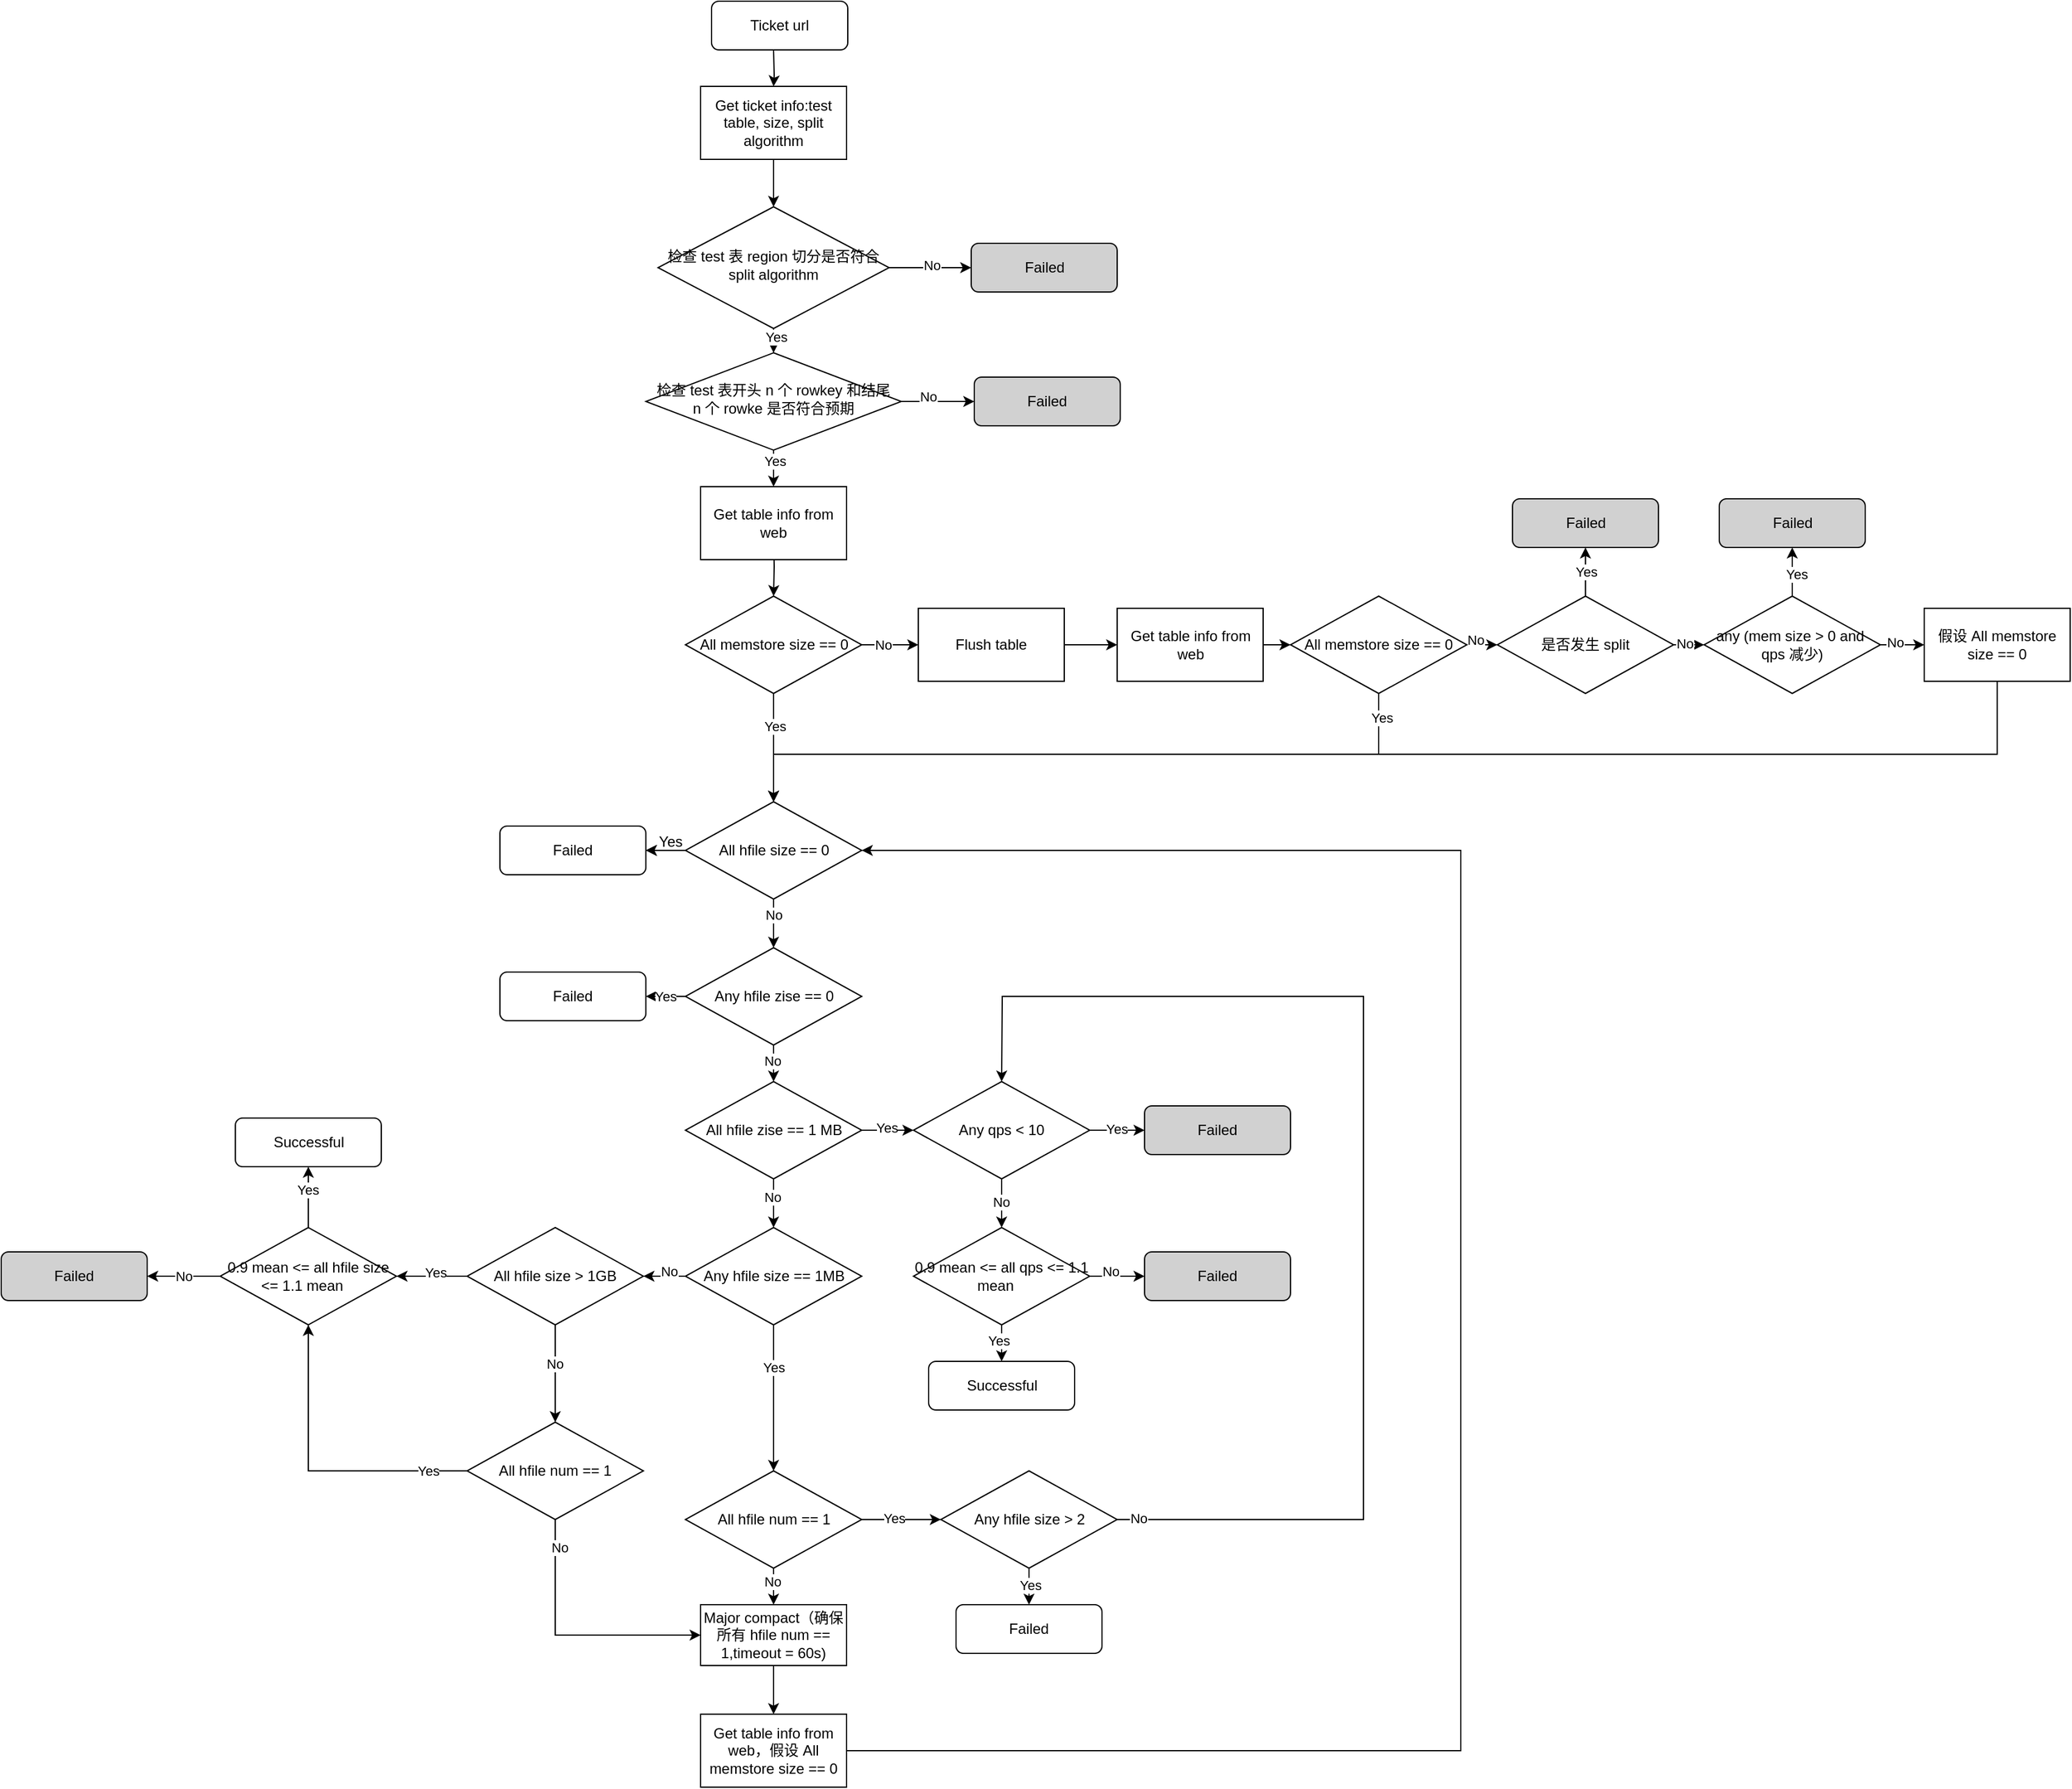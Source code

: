 <mxfile version="24.5.1" type="github">
  <diagram id="C5RBs43oDa-KdzZeNtuy" name="Page-1">
    <mxGraphModel dx="2133" dy="860" grid="1" gridSize="10" guides="1" tooltips="1" connect="1" arrows="1" fold="1" page="1" pageScale="1" pageWidth="827" pageHeight="1169" math="0" shadow="0">
      <root>
        <mxCell id="WIyWlLk6GJQsqaUBKTNV-0" />
        <mxCell id="WIyWlLk6GJQsqaUBKTNV-1" parent="WIyWlLk6GJQsqaUBKTNV-0" />
        <mxCell id="_a7eJS6Mzry5bON17dkB-85" value="" style="edgeStyle=orthogonalEdgeStyle;rounded=0;orthogonalLoop=1;jettySize=auto;html=1;" parent="WIyWlLk6GJQsqaUBKTNV-1" target="_a7eJS6Mzry5bON17dkB-78" edge="1">
          <mxGeometry relative="1" as="geometry">
            <mxPoint x="235" y="41" as="sourcePoint" />
          </mxGeometry>
        </mxCell>
        <mxCell id="WIyWlLk6GJQsqaUBKTNV-3" value="Ticket url" style="rounded=1;whiteSpace=wrap;html=1;fontSize=12;glass=0;strokeWidth=1;shadow=0;" parent="WIyWlLk6GJQsqaUBKTNV-1" vertex="1">
          <mxGeometry x="184" y="1" width="112" height="40" as="geometry" />
        </mxCell>
        <mxCell id="_a7eJS6Mzry5bON17dkB-87" value="" style="edgeStyle=orthogonalEdgeStyle;rounded=0;orthogonalLoop=1;jettySize=auto;html=1;" parent="WIyWlLk6GJQsqaUBKTNV-1" source="WIyWlLk6GJQsqaUBKTNV-6" target="WIyWlLk6GJQsqaUBKTNV-7" edge="1">
          <mxGeometry relative="1" as="geometry" />
        </mxCell>
        <mxCell id="_a7eJS6Mzry5bON17dkB-88" value="No" style="edgeLabel;html=1;align=center;verticalAlign=middle;resizable=0;points=[];" parent="_a7eJS6Mzry5bON17dkB-87" vertex="1" connectable="0">
          <mxGeometry x="0.037" y="2" relative="1" as="geometry">
            <mxPoint as="offset" />
          </mxGeometry>
        </mxCell>
        <mxCell id="_a7eJS6Mzry5bON17dkB-92" value="" style="edgeStyle=orthogonalEdgeStyle;rounded=0;orthogonalLoop=1;jettySize=auto;html=1;" parent="WIyWlLk6GJQsqaUBKTNV-1" source="WIyWlLk6GJQsqaUBKTNV-6" target="WIyWlLk6GJQsqaUBKTNV-10" edge="1">
          <mxGeometry relative="1" as="geometry" />
        </mxCell>
        <mxCell id="_a7eJS6Mzry5bON17dkB-93" value="Yes" style="edgeLabel;html=1;align=center;verticalAlign=middle;resizable=0;points=[];" parent="_a7eJS6Mzry5bON17dkB-92" vertex="1" connectable="0">
          <mxGeometry x="0.55" y="2" relative="1" as="geometry">
            <mxPoint as="offset" />
          </mxGeometry>
        </mxCell>
        <mxCell id="WIyWlLk6GJQsqaUBKTNV-6" value="检查 test 表 region 切分是否符合 split algorithm" style="rhombus;whiteSpace=wrap;html=1;shadow=0;fontFamily=Helvetica;fontSize=12;align=center;strokeWidth=1;spacing=6;spacingTop=-4;" parent="WIyWlLk6GJQsqaUBKTNV-1" vertex="1">
          <mxGeometry x="140" y="170" width="190" height="100" as="geometry" />
        </mxCell>
        <mxCell id="WIyWlLk6GJQsqaUBKTNV-7" value="Failed" style="rounded=1;whiteSpace=wrap;html=1;fontSize=12;glass=0;strokeWidth=1;shadow=0;fillColor=#D1D1D1;" parent="WIyWlLk6GJQsqaUBKTNV-1" vertex="1">
          <mxGeometry x="397.5" y="200" width="120" height="40" as="geometry" />
        </mxCell>
        <mxCell id="_a7eJS6Mzry5bON17dkB-82" value="" style="edgeStyle=orthogonalEdgeStyle;rounded=0;orthogonalLoop=1;jettySize=auto;html=1;" parent="WIyWlLk6GJQsqaUBKTNV-1" source="WIyWlLk6GJQsqaUBKTNV-10" target="_a7eJS6Mzry5bON17dkB-79" edge="1">
          <mxGeometry relative="1" as="geometry" />
        </mxCell>
        <mxCell id="_a7eJS6Mzry5bON17dkB-83" value="Yes" style="edgeLabel;html=1;align=center;verticalAlign=middle;resizable=0;points=[];" parent="_a7eJS6Mzry5bON17dkB-82" vertex="1" connectable="0">
          <mxGeometry x="-0.66" y="1" relative="1" as="geometry">
            <mxPoint as="offset" />
          </mxGeometry>
        </mxCell>
        <mxCell id="_a7eJS6Mzry5bON17dkB-89" value="" style="edgeStyle=orthogonalEdgeStyle;rounded=0;orthogonalLoop=1;jettySize=auto;html=1;" parent="WIyWlLk6GJQsqaUBKTNV-1" source="WIyWlLk6GJQsqaUBKTNV-10" target="WIyWlLk6GJQsqaUBKTNV-12" edge="1">
          <mxGeometry relative="1" as="geometry" />
        </mxCell>
        <mxCell id="_a7eJS6Mzry5bON17dkB-90" value="No" style="edgeLabel;html=1;align=center;verticalAlign=middle;resizable=0;points=[];" parent="_a7eJS6Mzry5bON17dkB-89" vertex="1" connectable="0">
          <mxGeometry x="-0.32" y="4" relative="1" as="geometry">
            <mxPoint x="1" as="offset" />
          </mxGeometry>
        </mxCell>
        <mxCell id="WIyWlLk6GJQsqaUBKTNV-10" value="检查 test 表开头 n 个 rowkey 和结尾 n 个 rowke 是否符合预期" style="rhombus;whiteSpace=wrap;html=1;shadow=0;fontFamily=Helvetica;fontSize=12;align=center;strokeWidth=1;spacing=6;spacingTop=-4;" parent="WIyWlLk6GJQsqaUBKTNV-1" vertex="1">
          <mxGeometry x="130" y="290" width="210" height="80" as="geometry" />
        </mxCell>
        <mxCell id="_a7eJS6Mzry5bON17dkB-4" value="" style="edgeStyle=orthogonalEdgeStyle;rounded=0;orthogonalLoop=1;jettySize=auto;html=1;" parent="WIyWlLk6GJQsqaUBKTNV-1" target="_a7eJS6Mzry5bON17dkB-3" edge="1">
          <mxGeometry relative="1" as="geometry">
            <mxPoint x="235" y="440" as="sourcePoint" />
          </mxGeometry>
        </mxCell>
        <mxCell id="WIyWlLk6GJQsqaUBKTNV-12" value="Failed" style="rounded=1;whiteSpace=wrap;html=1;fontSize=12;glass=0;strokeWidth=1;shadow=0;fillColor=#D1D1D1;" parent="WIyWlLk6GJQsqaUBKTNV-1" vertex="1">
          <mxGeometry x="400" y="310" width="120" height="40" as="geometry" />
        </mxCell>
        <mxCell id="_a7eJS6Mzry5bON17dkB-12" style="edgeStyle=orthogonalEdgeStyle;rounded=0;orthogonalLoop=1;jettySize=auto;html=1;exitX=0.5;exitY=1;exitDx=0;exitDy=0;entryX=0.5;entryY=0;entryDx=0;entryDy=0;" parent="WIyWlLk6GJQsqaUBKTNV-1" source="_a7eJS6Mzry5bON17dkB-3" target="_a7eJS6Mzry5bON17dkB-7" edge="1">
          <mxGeometry relative="1" as="geometry" />
        </mxCell>
        <mxCell id="_a7eJS6Mzry5bON17dkB-13" value="Yes" style="edgeLabel;html=1;align=center;verticalAlign=middle;resizable=0;points=[];" parent="_a7eJS6Mzry5bON17dkB-12" vertex="1" connectable="0">
          <mxGeometry x="-0.4" y="1" relative="1" as="geometry">
            <mxPoint as="offset" />
          </mxGeometry>
        </mxCell>
        <mxCell id="_a7eJS6Mzry5bON17dkB-124" value="" style="edgeStyle=orthogonalEdgeStyle;rounded=0;orthogonalLoop=1;jettySize=auto;html=1;" parent="WIyWlLk6GJQsqaUBKTNV-1" source="_a7eJS6Mzry5bON17dkB-3" target="_a7eJS6Mzry5bON17dkB-123" edge="1">
          <mxGeometry relative="1" as="geometry" />
        </mxCell>
        <mxCell id="_a7eJS6Mzry5bON17dkB-130" value="No" style="edgeLabel;html=1;align=center;verticalAlign=middle;resizable=0;points=[];" parent="_a7eJS6Mzry5bON17dkB-124" vertex="1" connectable="0">
          <mxGeometry x="-0.269" relative="1" as="geometry">
            <mxPoint as="offset" />
          </mxGeometry>
        </mxCell>
        <mxCell id="_a7eJS6Mzry5bON17dkB-3" value="All memstore size == 0" style="rhombus;whiteSpace=wrap;html=1;" parent="WIyWlLk6GJQsqaUBKTNV-1" vertex="1">
          <mxGeometry x="162.5" y="490" width="145" height="80" as="geometry" />
        </mxCell>
        <mxCell id="_a7eJS6Mzry5bON17dkB-17" value="" style="edgeStyle=orthogonalEdgeStyle;rounded=0;orthogonalLoop=1;jettySize=auto;html=1;" parent="WIyWlLk6GJQsqaUBKTNV-1" source="_a7eJS6Mzry5bON17dkB-7" target="_a7eJS6Mzry5bON17dkB-15" edge="1">
          <mxGeometry relative="1" as="geometry" />
        </mxCell>
        <mxCell id="_a7eJS6Mzry5bON17dkB-18" value="" style="edgeStyle=orthogonalEdgeStyle;rounded=0;orthogonalLoop=1;jettySize=auto;html=1;" parent="WIyWlLk6GJQsqaUBKTNV-1" source="_a7eJS6Mzry5bON17dkB-7" target="_a7eJS6Mzry5bON17dkB-15" edge="1">
          <mxGeometry relative="1" as="geometry" />
        </mxCell>
        <mxCell id="_a7eJS6Mzry5bON17dkB-21" value="" style="edgeStyle=orthogonalEdgeStyle;rounded=0;orthogonalLoop=1;jettySize=auto;html=1;" parent="WIyWlLk6GJQsqaUBKTNV-1" source="_a7eJS6Mzry5bON17dkB-7" target="_a7eJS6Mzry5bON17dkB-20" edge="1">
          <mxGeometry relative="1" as="geometry" />
        </mxCell>
        <mxCell id="_a7eJS6Mzry5bON17dkB-22" value="No" style="edgeLabel;html=1;align=center;verticalAlign=middle;resizable=0;points=[];" parent="_a7eJS6Mzry5bON17dkB-21" vertex="1" connectable="0">
          <mxGeometry x="-0.35" relative="1" as="geometry">
            <mxPoint as="offset" />
          </mxGeometry>
        </mxCell>
        <mxCell id="_a7eJS6Mzry5bON17dkB-7" value="All hfile size == 0" style="rhombus;whiteSpace=wrap;html=1;" parent="WIyWlLk6GJQsqaUBKTNV-1" vertex="1">
          <mxGeometry x="162.5" y="659" width="145" height="80" as="geometry" />
        </mxCell>
        <mxCell id="_a7eJS6Mzry5bON17dkB-15" value="Failed" style="rounded=1;whiteSpace=wrap;html=1;fontSize=12;glass=0;strokeWidth=1;shadow=0;" parent="WIyWlLk6GJQsqaUBKTNV-1" vertex="1">
          <mxGeometry x="10" y="679" width="120" height="40" as="geometry" />
        </mxCell>
        <mxCell id="_a7eJS6Mzry5bON17dkB-19" value="Yes" style="text;html=1;align=center;verticalAlign=middle;resizable=0;points=[];autosize=1;strokeColor=none;fillColor=none;" parent="WIyWlLk6GJQsqaUBKTNV-1" vertex="1">
          <mxGeometry x="130" y="677" width="40" height="30" as="geometry" />
        </mxCell>
        <mxCell id="_a7eJS6Mzry5bON17dkB-24" value="" style="edgeStyle=orthogonalEdgeStyle;rounded=0;orthogonalLoop=1;jettySize=auto;html=1;" parent="WIyWlLk6GJQsqaUBKTNV-1" source="_a7eJS6Mzry5bON17dkB-20" target="_a7eJS6Mzry5bON17dkB-23" edge="1">
          <mxGeometry relative="1" as="geometry" />
        </mxCell>
        <mxCell id="_a7eJS6Mzry5bON17dkB-25" value="Yes" style="edgeLabel;html=1;align=center;verticalAlign=middle;resizable=0;points=[];" parent="_a7eJS6Mzry5bON17dkB-24" vertex="1" connectable="0">
          <mxGeometry x="0.326" relative="1" as="geometry">
            <mxPoint as="offset" />
          </mxGeometry>
        </mxCell>
        <mxCell id="_a7eJS6Mzry5bON17dkB-27" value="" style="edgeStyle=orthogonalEdgeStyle;rounded=0;orthogonalLoop=1;jettySize=auto;html=1;" parent="WIyWlLk6GJQsqaUBKTNV-1" source="_a7eJS6Mzry5bON17dkB-20" target="_a7eJS6Mzry5bON17dkB-26" edge="1">
          <mxGeometry relative="1" as="geometry" />
        </mxCell>
        <mxCell id="_a7eJS6Mzry5bON17dkB-28" value="No" style="edgeLabel;html=1;align=center;verticalAlign=middle;resizable=0;points=[];" parent="_a7eJS6Mzry5bON17dkB-27" vertex="1" connectable="0">
          <mxGeometry x="0.32" y="-1" relative="1" as="geometry">
            <mxPoint as="offset" />
          </mxGeometry>
        </mxCell>
        <mxCell id="_a7eJS6Mzry5bON17dkB-20" value="Any hfile zise == 0" style="rhombus;whiteSpace=wrap;html=1;" parent="WIyWlLk6GJQsqaUBKTNV-1" vertex="1">
          <mxGeometry x="162.5" y="779" width="145" height="80" as="geometry" />
        </mxCell>
        <mxCell id="_a7eJS6Mzry5bON17dkB-23" value="Failed" style="rounded=1;whiteSpace=wrap;html=1;fontSize=12;glass=0;strokeWidth=1;shadow=0;" parent="WIyWlLk6GJQsqaUBKTNV-1" vertex="1">
          <mxGeometry x="10" y="799" width="120" height="40" as="geometry" />
        </mxCell>
        <mxCell id="_a7eJS6Mzry5bON17dkB-31" value="" style="edgeStyle=orthogonalEdgeStyle;rounded=0;orthogonalLoop=1;jettySize=auto;html=1;" parent="WIyWlLk6GJQsqaUBKTNV-1" source="_a7eJS6Mzry5bON17dkB-26" target="_a7eJS6Mzry5bON17dkB-30" edge="1">
          <mxGeometry relative="1" as="geometry" />
        </mxCell>
        <mxCell id="_a7eJS6Mzry5bON17dkB-32" value="Yes" style="edgeLabel;html=1;align=center;verticalAlign=middle;resizable=0;points=[];" parent="_a7eJS6Mzry5bON17dkB-31" vertex="1" connectable="0">
          <mxGeometry x="-0.082" y="2" relative="1" as="geometry">
            <mxPoint x="1" as="offset" />
          </mxGeometry>
        </mxCell>
        <mxCell id="_a7eJS6Mzry5bON17dkB-49" value="" style="edgeStyle=orthogonalEdgeStyle;rounded=0;orthogonalLoop=1;jettySize=auto;html=1;" parent="WIyWlLk6GJQsqaUBKTNV-1" source="_a7eJS6Mzry5bON17dkB-26" target="_a7eJS6Mzry5bON17dkB-29" edge="1">
          <mxGeometry relative="1" as="geometry" />
        </mxCell>
        <mxCell id="_a7eJS6Mzry5bON17dkB-50" value="No" style="edgeLabel;html=1;align=center;verticalAlign=middle;resizable=0;points=[];" parent="_a7eJS6Mzry5bON17dkB-49" vertex="1" connectable="0">
          <mxGeometry x="-0.25" y="-1" relative="1" as="geometry">
            <mxPoint as="offset" />
          </mxGeometry>
        </mxCell>
        <mxCell id="_a7eJS6Mzry5bON17dkB-26" value="All hfile zise == 1 MB" style="rhombus;whiteSpace=wrap;html=1;" parent="WIyWlLk6GJQsqaUBKTNV-1" vertex="1">
          <mxGeometry x="162.5" y="889" width="145" height="80" as="geometry" />
        </mxCell>
        <mxCell id="_a7eJS6Mzry5bON17dkB-52" value="" style="edgeStyle=orthogonalEdgeStyle;rounded=0;orthogonalLoop=1;jettySize=auto;html=1;" parent="WIyWlLk6GJQsqaUBKTNV-1" source="_a7eJS6Mzry5bON17dkB-29" target="_a7eJS6Mzry5bON17dkB-51" edge="1">
          <mxGeometry relative="1" as="geometry" />
        </mxCell>
        <mxCell id="_a7eJS6Mzry5bON17dkB-75" value="Yes" style="edgeLabel;html=1;align=center;verticalAlign=middle;resizable=0;points=[];" parent="_a7eJS6Mzry5bON17dkB-52" vertex="1" connectable="0">
          <mxGeometry x="-0.442" relative="1" as="geometry">
            <mxPoint y="1" as="offset" />
          </mxGeometry>
        </mxCell>
        <mxCell id="_a7eJS6Mzry5bON17dkB-102" value="" style="edgeStyle=orthogonalEdgeStyle;rounded=0;orthogonalLoop=1;jettySize=auto;html=1;" parent="WIyWlLk6GJQsqaUBKTNV-1" source="_a7eJS6Mzry5bON17dkB-29" target="_a7eJS6Mzry5bON17dkB-101" edge="1">
          <mxGeometry relative="1" as="geometry" />
        </mxCell>
        <mxCell id="_a7eJS6Mzry5bON17dkB-104" value="No" style="edgeLabel;html=1;align=center;verticalAlign=middle;resizable=0;points=[];" parent="_a7eJS6Mzry5bON17dkB-102" vertex="1" connectable="0">
          <mxGeometry x="0.121" y="-4" relative="1" as="geometry">
            <mxPoint x="1" as="offset" />
          </mxGeometry>
        </mxCell>
        <mxCell id="_a7eJS6Mzry5bON17dkB-29" value="Any hfile size == 1MB" style="rhombus;whiteSpace=wrap;html=1;" parent="WIyWlLk6GJQsqaUBKTNV-1" vertex="1">
          <mxGeometry x="162.5" y="1009" width="145" height="80" as="geometry" />
        </mxCell>
        <mxCell id="_a7eJS6Mzry5bON17dkB-34" value="" style="edgeStyle=orthogonalEdgeStyle;rounded=0;orthogonalLoop=1;jettySize=auto;html=1;" parent="WIyWlLk6GJQsqaUBKTNV-1" source="_a7eJS6Mzry5bON17dkB-30" target="_a7eJS6Mzry5bON17dkB-33" edge="1">
          <mxGeometry relative="1" as="geometry" />
        </mxCell>
        <mxCell id="_a7eJS6Mzry5bON17dkB-36" value="Yes" style="edgeLabel;html=1;align=center;verticalAlign=middle;resizable=0;points=[];" parent="_a7eJS6Mzry5bON17dkB-34" vertex="1" connectable="0">
          <mxGeometry x="-0.022" y="1" relative="1" as="geometry">
            <mxPoint as="offset" />
          </mxGeometry>
        </mxCell>
        <mxCell id="_a7eJS6Mzry5bON17dkB-40" value="" style="edgeStyle=orthogonalEdgeStyle;rounded=0;orthogonalLoop=1;jettySize=auto;html=1;" parent="WIyWlLk6GJQsqaUBKTNV-1" source="_a7eJS6Mzry5bON17dkB-30" target="_a7eJS6Mzry5bON17dkB-37" edge="1">
          <mxGeometry relative="1" as="geometry" />
        </mxCell>
        <mxCell id="_a7eJS6Mzry5bON17dkB-42" value="No" style="edgeLabel;html=1;align=center;verticalAlign=middle;resizable=0;points=[];" parent="_a7eJS6Mzry5bON17dkB-40" vertex="1" connectable="0">
          <mxGeometry x="-0.075" y="-1" relative="1" as="geometry">
            <mxPoint as="offset" />
          </mxGeometry>
        </mxCell>
        <mxCell id="_a7eJS6Mzry5bON17dkB-30" value="Any qps &amp;lt; 10" style="rhombus;whiteSpace=wrap;html=1;" parent="WIyWlLk6GJQsqaUBKTNV-1" vertex="1">
          <mxGeometry x="350" y="889" width="145" height="80" as="geometry" />
        </mxCell>
        <mxCell id="_a7eJS6Mzry5bON17dkB-33" value="Failed" style="rounded=1;whiteSpace=wrap;html=1;fontSize=12;glass=0;strokeWidth=1;shadow=0;fillColor=#D1D1D1;" parent="WIyWlLk6GJQsqaUBKTNV-1" vertex="1">
          <mxGeometry x="540" y="909" width="120" height="40" as="geometry" />
        </mxCell>
        <mxCell id="_a7eJS6Mzry5bON17dkB-44" value="" style="edgeStyle=orthogonalEdgeStyle;rounded=0;orthogonalLoop=1;jettySize=auto;html=1;" parent="WIyWlLk6GJQsqaUBKTNV-1" source="_a7eJS6Mzry5bON17dkB-37" target="_a7eJS6Mzry5bON17dkB-43" edge="1">
          <mxGeometry relative="1" as="geometry" />
        </mxCell>
        <mxCell id="_a7eJS6Mzry5bON17dkB-45" value="No" style="edgeLabel;html=1;align=center;verticalAlign=middle;resizable=0;points=[];" parent="_a7eJS6Mzry5bON17dkB-44" vertex="1" connectable="0">
          <mxGeometry x="-0.244" y="5" relative="1" as="geometry">
            <mxPoint y="1" as="offset" />
          </mxGeometry>
        </mxCell>
        <mxCell id="_a7eJS6Mzry5bON17dkB-47" value="" style="edgeStyle=orthogonalEdgeStyle;rounded=0;orthogonalLoop=1;jettySize=auto;html=1;" parent="WIyWlLk6GJQsqaUBKTNV-1" source="_a7eJS6Mzry5bON17dkB-37" target="_a7eJS6Mzry5bON17dkB-46" edge="1">
          <mxGeometry relative="1" as="geometry" />
        </mxCell>
        <mxCell id="_a7eJS6Mzry5bON17dkB-48" value="Yes" style="edgeLabel;html=1;align=center;verticalAlign=middle;resizable=0;points=[];" parent="_a7eJS6Mzry5bON17dkB-47" vertex="1" connectable="0">
          <mxGeometry x="0.3" y="-3" relative="1" as="geometry">
            <mxPoint as="offset" />
          </mxGeometry>
        </mxCell>
        <mxCell id="_a7eJS6Mzry5bON17dkB-37" value="0.9 mean &amp;lt;= all qps &amp;lt;= 1.1 mean&amp;nbsp; &amp;nbsp;" style="rhombus;whiteSpace=wrap;html=1;" parent="WIyWlLk6GJQsqaUBKTNV-1" vertex="1">
          <mxGeometry x="350" y="1009" width="145" height="80" as="geometry" />
        </mxCell>
        <mxCell id="_a7eJS6Mzry5bON17dkB-43" value="Failed" style="rounded=1;whiteSpace=wrap;html=1;fontSize=12;glass=0;strokeWidth=1;shadow=0;fillColor=#D1D1D1;" parent="WIyWlLk6GJQsqaUBKTNV-1" vertex="1">
          <mxGeometry x="540" y="1029" width="120" height="40" as="geometry" />
        </mxCell>
        <mxCell id="_a7eJS6Mzry5bON17dkB-46" value="Successful" style="rounded=1;whiteSpace=wrap;html=1;fontSize=12;glass=0;strokeWidth=1;shadow=0;" parent="WIyWlLk6GJQsqaUBKTNV-1" vertex="1">
          <mxGeometry x="362.5" y="1119" width="120" height="40" as="geometry" />
        </mxCell>
        <mxCell id="_a7eJS6Mzry5bON17dkB-71" value="" style="edgeStyle=orthogonalEdgeStyle;rounded=0;orthogonalLoop=1;jettySize=auto;html=1;" parent="WIyWlLk6GJQsqaUBKTNV-1" source="_a7eJS6Mzry5bON17dkB-51" target="_a7eJS6Mzry5bON17dkB-53" edge="1">
          <mxGeometry relative="1" as="geometry" />
        </mxCell>
        <mxCell id="_a7eJS6Mzry5bON17dkB-72" value="Yes" style="edgeLabel;html=1;align=center;verticalAlign=middle;resizable=0;points=[];" parent="_a7eJS6Mzry5bON17dkB-71" vertex="1" connectable="0">
          <mxGeometry x="-0.185" y="2" relative="1" as="geometry">
            <mxPoint y="1" as="offset" />
          </mxGeometry>
        </mxCell>
        <mxCell id="_a7eJS6Mzry5bON17dkB-96" value="" style="edgeStyle=orthogonalEdgeStyle;rounded=0;orthogonalLoop=1;jettySize=auto;html=1;" parent="WIyWlLk6GJQsqaUBKTNV-1" source="_a7eJS6Mzry5bON17dkB-51" target="_a7eJS6Mzry5bON17dkB-95" edge="1">
          <mxGeometry relative="1" as="geometry" />
        </mxCell>
        <mxCell id="_a7eJS6Mzry5bON17dkB-105" value="No" style="edgeLabel;html=1;align=center;verticalAlign=middle;resizable=0;points=[];" parent="_a7eJS6Mzry5bON17dkB-96" vertex="1" connectable="0">
          <mxGeometry x="0.22" y="-1" relative="1" as="geometry">
            <mxPoint as="offset" />
          </mxGeometry>
        </mxCell>
        <mxCell id="_a7eJS6Mzry5bON17dkB-51" value="All hfile num == 1" style="rhombus;whiteSpace=wrap;html=1;" parent="WIyWlLk6GJQsqaUBKTNV-1" vertex="1">
          <mxGeometry x="162.5" y="1209" width="145" height="80" as="geometry" />
        </mxCell>
        <mxCell id="_a7eJS6Mzry5bON17dkB-73" value="" style="edgeStyle=orthogonalEdgeStyle;rounded=0;orthogonalLoop=1;jettySize=auto;html=1;" parent="WIyWlLk6GJQsqaUBKTNV-1" source="_a7eJS6Mzry5bON17dkB-53" target="_a7eJS6Mzry5bON17dkB-54" edge="1">
          <mxGeometry relative="1" as="geometry" />
        </mxCell>
        <mxCell id="_a7eJS6Mzry5bON17dkB-74" value="Yes" style="edgeLabel;html=1;align=center;verticalAlign=middle;resizable=0;points=[];" parent="_a7eJS6Mzry5bON17dkB-73" vertex="1" connectable="0">
          <mxGeometry x="0.34" y="1" relative="1" as="geometry">
            <mxPoint as="offset" />
          </mxGeometry>
        </mxCell>
        <mxCell id="_a7eJS6Mzry5bON17dkB-53" value="Any hfile size &amp;gt; 2" style="rhombus;whiteSpace=wrap;html=1;" parent="WIyWlLk6GJQsqaUBKTNV-1" vertex="1">
          <mxGeometry x="372.5" y="1209" width="145" height="80" as="geometry" />
        </mxCell>
        <mxCell id="_a7eJS6Mzry5bON17dkB-54" value="Failed" style="rounded=1;whiteSpace=wrap;html=1;fontSize=12;glass=0;strokeWidth=1;shadow=0;" parent="WIyWlLk6GJQsqaUBKTNV-1" vertex="1">
          <mxGeometry x="385" y="1319" width="120" height="40" as="geometry" />
        </mxCell>
        <mxCell id="_a7eJS6Mzry5bON17dkB-67" value="" style="endArrow=classic;html=1;rounded=0;exitX=1;exitY=0.5;exitDx=0;exitDy=0;entryX=0.5;entryY=0;entryDx=0;entryDy=0;" parent="WIyWlLk6GJQsqaUBKTNV-1" source="_a7eJS6Mzry5bON17dkB-53" target="_a7eJS6Mzry5bON17dkB-30" edge="1">
          <mxGeometry width="50" height="50" relative="1" as="geometry">
            <mxPoint x="390" y="1240" as="sourcePoint" />
            <mxPoint x="430" y="869" as="targetPoint" />
            <Array as="points">
              <mxPoint x="720" y="1249" />
              <mxPoint x="720" y="819" />
              <mxPoint x="423" y="819" />
            </Array>
          </mxGeometry>
        </mxCell>
        <mxCell id="_a7eJS6Mzry5bON17dkB-68" value="No" style="edgeLabel;html=1;align=center;verticalAlign=middle;resizable=0;points=[];" parent="_a7eJS6Mzry5bON17dkB-67" vertex="1" connectable="0">
          <mxGeometry x="-0.966" y="2" relative="1" as="geometry">
            <mxPoint y="1" as="offset" />
          </mxGeometry>
        </mxCell>
        <mxCell id="_a7eJS6Mzry5bON17dkB-91" value="" style="edgeStyle=orthogonalEdgeStyle;rounded=0;orthogonalLoop=1;jettySize=auto;html=1;" parent="WIyWlLk6GJQsqaUBKTNV-1" source="_a7eJS6Mzry5bON17dkB-78" target="WIyWlLk6GJQsqaUBKTNV-6" edge="1">
          <mxGeometry relative="1" as="geometry" />
        </mxCell>
        <mxCell id="_a7eJS6Mzry5bON17dkB-78" value="Get ticket info:test table, size, split algorithm" style="rounded=0;whiteSpace=wrap;html=1;" parent="WIyWlLk6GJQsqaUBKTNV-1" vertex="1">
          <mxGeometry x="175" y="71" width="120" height="60" as="geometry" />
        </mxCell>
        <mxCell id="_a7eJS6Mzry5bON17dkB-79" value="Get table info from web" style="rounded=0;whiteSpace=wrap;html=1;" parent="WIyWlLk6GJQsqaUBKTNV-1" vertex="1">
          <mxGeometry x="175" y="400" width="120" height="60" as="geometry" />
        </mxCell>
        <mxCell id="_a7eJS6Mzry5bON17dkB-99" value="" style="edgeStyle=orthogonalEdgeStyle;rounded=0;orthogonalLoop=1;jettySize=auto;html=1;" parent="WIyWlLk6GJQsqaUBKTNV-1" source="_a7eJS6Mzry5bON17dkB-95" target="_a7eJS6Mzry5bON17dkB-98" edge="1">
          <mxGeometry relative="1" as="geometry" />
        </mxCell>
        <mxCell id="_a7eJS6Mzry5bON17dkB-95" value="Major compact（确保 所有 hfile num == 1,timeout = 60s)" style="rounded=0;whiteSpace=wrap;html=1;" parent="WIyWlLk6GJQsqaUBKTNV-1" vertex="1">
          <mxGeometry x="175" y="1319" width="120" height="50" as="geometry" />
        </mxCell>
        <mxCell id="_a7eJS6Mzry5bON17dkB-100" style="edgeStyle=orthogonalEdgeStyle;rounded=0;orthogonalLoop=1;jettySize=auto;html=1;entryX=1;entryY=0.5;entryDx=0;entryDy=0;" parent="WIyWlLk6GJQsqaUBKTNV-1" source="_a7eJS6Mzry5bON17dkB-98" target="_a7eJS6Mzry5bON17dkB-7" edge="1">
          <mxGeometry relative="1" as="geometry">
            <Array as="points">
              <mxPoint x="800" y="1439" />
              <mxPoint x="800" y="699" />
            </Array>
          </mxGeometry>
        </mxCell>
        <mxCell id="_a7eJS6Mzry5bON17dkB-98" value="Get table info from web，假设 All memstore size == 0" style="rounded=0;whiteSpace=wrap;html=1;" parent="WIyWlLk6GJQsqaUBKTNV-1" vertex="1">
          <mxGeometry x="175" y="1409" width="120" height="60" as="geometry" />
        </mxCell>
        <mxCell id="_a7eJS6Mzry5bON17dkB-107" value="" style="edgeStyle=orthogonalEdgeStyle;rounded=0;orthogonalLoop=1;jettySize=auto;html=1;" parent="WIyWlLk6GJQsqaUBKTNV-1" source="_a7eJS6Mzry5bON17dkB-101" target="_a7eJS6Mzry5bON17dkB-106" edge="1">
          <mxGeometry relative="1" as="geometry" />
        </mxCell>
        <mxCell id="_a7eJS6Mzry5bON17dkB-108" value="Yes" style="edgeLabel;html=1;align=center;verticalAlign=middle;resizable=0;points=[];" parent="_a7eJS6Mzry5bON17dkB-107" vertex="1" connectable="0">
          <mxGeometry x="-0.1" y="-3" relative="1" as="geometry">
            <mxPoint as="offset" />
          </mxGeometry>
        </mxCell>
        <mxCell id="_a7eJS6Mzry5bON17dkB-117" value="" style="edgeStyle=orthogonalEdgeStyle;rounded=0;orthogonalLoop=1;jettySize=auto;html=1;" parent="WIyWlLk6GJQsqaUBKTNV-1" source="_a7eJS6Mzry5bON17dkB-101" target="_a7eJS6Mzry5bON17dkB-116" edge="1">
          <mxGeometry relative="1" as="geometry" />
        </mxCell>
        <mxCell id="_a7eJS6Mzry5bON17dkB-118" value="No" style="edgeLabel;html=1;align=center;verticalAlign=middle;resizable=0;points=[];" parent="_a7eJS6Mzry5bON17dkB-117" vertex="1" connectable="0">
          <mxGeometry x="-0.2" y="-1" relative="1" as="geometry">
            <mxPoint as="offset" />
          </mxGeometry>
        </mxCell>
        <mxCell id="_a7eJS6Mzry5bON17dkB-101" value="All hfile size &amp;gt; 1GB" style="rhombus;whiteSpace=wrap;html=1;" parent="WIyWlLk6GJQsqaUBKTNV-1" vertex="1">
          <mxGeometry x="-17" y="1009" width="145" height="80" as="geometry" />
        </mxCell>
        <mxCell id="_a7eJS6Mzry5bON17dkB-113" value="" style="edgeStyle=orthogonalEdgeStyle;rounded=0;orthogonalLoop=1;jettySize=auto;html=1;" parent="WIyWlLk6GJQsqaUBKTNV-1" source="_a7eJS6Mzry5bON17dkB-106" target="_a7eJS6Mzry5bON17dkB-110" edge="1">
          <mxGeometry relative="1" as="geometry" />
        </mxCell>
        <mxCell id="_a7eJS6Mzry5bON17dkB-115" value="Yes" style="edgeLabel;html=1;align=center;verticalAlign=middle;resizable=0;points=[];" parent="_a7eJS6Mzry5bON17dkB-113" vertex="1" connectable="0">
          <mxGeometry x="0.24" y="1" relative="1" as="geometry">
            <mxPoint as="offset" />
          </mxGeometry>
        </mxCell>
        <mxCell id="_a7eJS6Mzry5bON17dkB-114" value="No" style="edgeStyle=orthogonalEdgeStyle;rounded=0;orthogonalLoop=1;jettySize=auto;html=1;" parent="WIyWlLk6GJQsqaUBKTNV-1" source="_a7eJS6Mzry5bON17dkB-106" target="_a7eJS6Mzry5bON17dkB-112" edge="1">
          <mxGeometry relative="1" as="geometry" />
        </mxCell>
        <mxCell id="_a7eJS6Mzry5bON17dkB-106" value="0.9 mean &amp;lt;= all hfile size &amp;lt;= 1.1 mean&amp;nbsp; &amp;nbsp;" style="rhombus;whiteSpace=wrap;html=1;" parent="WIyWlLk6GJQsqaUBKTNV-1" vertex="1">
          <mxGeometry x="-220" y="1009" width="145" height="80" as="geometry" />
        </mxCell>
        <mxCell id="_a7eJS6Mzry5bON17dkB-110" value="Successful" style="rounded=1;whiteSpace=wrap;html=1;fontSize=12;glass=0;strokeWidth=1;shadow=0;" parent="WIyWlLk6GJQsqaUBKTNV-1" vertex="1">
          <mxGeometry x="-207.5" y="919" width="120" height="40" as="geometry" />
        </mxCell>
        <mxCell id="_a7eJS6Mzry5bON17dkB-112" value="Failed" style="rounded=1;whiteSpace=wrap;html=1;fontSize=12;glass=0;strokeWidth=1;shadow=0;fillColor=#D1D1D1;" parent="WIyWlLk6GJQsqaUBKTNV-1" vertex="1">
          <mxGeometry x="-400" y="1029" width="120" height="40" as="geometry" />
        </mxCell>
        <mxCell id="_a7eJS6Mzry5bON17dkB-119" style="edgeStyle=orthogonalEdgeStyle;rounded=0;orthogonalLoop=1;jettySize=auto;html=1;entryX=0;entryY=0.5;entryDx=0;entryDy=0;" parent="WIyWlLk6GJQsqaUBKTNV-1" source="_a7eJS6Mzry5bON17dkB-116" target="_a7eJS6Mzry5bON17dkB-95" edge="1">
          <mxGeometry relative="1" as="geometry">
            <Array as="points">
              <mxPoint x="56" y="1344" />
            </Array>
          </mxGeometry>
        </mxCell>
        <mxCell id="_a7eJS6Mzry5bON17dkB-120" value="No" style="edgeLabel;html=1;align=center;verticalAlign=middle;resizable=0;points=[];" parent="_a7eJS6Mzry5bON17dkB-119" vertex="1" connectable="0">
          <mxGeometry x="-0.79" y="3" relative="1" as="geometry">
            <mxPoint as="offset" />
          </mxGeometry>
        </mxCell>
        <mxCell id="_a7eJS6Mzry5bON17dkB-121" style="edgeStyle=orthogonalEdgeStyle;rounded=0;orthogonalLoop=1;jettySize=auto;html=1;entryX=0.5;entryY=1;entryDx=0;entryDy=0;" parent="WIyWlLk6GJQsqaUBKTNV-1" source="_a7eJS6Mzry5bON17dkB-116" target="_a7eJS6Mzry5bON17dkB-106" edge="1">
          <mxGeometry relative="1" as="geometry" />
        </mxCell>
        <mxCell id="_a7eJS6Mzry5bON17dkB-122" value="Yes" style="edgeLabel;html=1;align=center;verticalAlign=middle;resizable=0;points=[];" parent="_a7eJS6Mzry5bON17dkB-121" vertex="1" connectable="0">
          <mxGeometry x="-0.745" relative="1" as="geometry">
            <mxPoint as="offset" />
          </mxGeometry>
        </mxCell>
        <mxCell id="_a7eJS6Mzry5bON17dkB-116" value="All hfile num == 1" style="rhombus;whiteSpace=wrap;html=1;" parent="WIyWlLk6GJQsqaUBKTNV-1" vertex="1">
          <mxGeometry x="-17" y="1169" width="145" height="80" as="geometry" />
        </mxCell>
        <mxCell id="_a7eJS6Mzry5bON17dkB-126" value="" style="edgeStyle=orthogonalEdgeStyle;rounded=0;orthogonalLoop=1;jettySize=auto;html=1;" parent="WIyWlLk6GJQsqaUBKTNV-1" source="_a7eJS6Mzry5bON17dkB-123" target="_a7eJS6Mzry5bON17dkB-125" edge="1">
          <mxGeometry relative="1" as="geometry" />
        </mxCell>
        <mxCell id="_a7eJS6Mzry5bON17dkB-123" value="Flush table" style="rounded=0;whiteSpace=wrap;html=1;" parent="WIyWlLk6GJQsqaUBKTNV-1" vertex="1">
          <mxGeometry x="354" y="500" width="120" height="60" as="geometry" />
        </mxCell>
        <mxCell id="_a7eJS6Mzry5bON17dkB-128" value="" style="edgeStyle=orthogonalEdgeStyle;rounded=0;orthogonalLoop=1;jettySize=auto;html=1;" parent="WIyWlLk6GJQsqaUBKTNV-1" source="_a7eJS6Mzry5bON17dkB-125" target="_a7eJS6Mzry5bON17dkB-127" edge="1">
          <mxGeometry relative="1" as="geometry" />
        </mxCell>
        <mxCell id="_a7eJS6Mzry5bON17dkB-125" value="Get table info from web" style="rounded=0;whiteSpace=wrap;html=1;" parent="WIyWlLk6GJQsqaUBKTNV-1" vertex="1">
          <mxGeometry x="517.5" y="500" width="120" height="60" as="geometry" />
        </mxCell>
        <mxCell id="_a7eJS6Mzry5bON17dkB-131" style="edgeStyle=orthogonalEdgeStyle;rounded=0;orthogonalLoop=1;jettySize=auto;html=1;entryX=0.5;entryY=0;entryDx=0;entryDy=0;" parent="WIyWlLk6GJQsqaUBKTNV-1" source="_a7eJS6Mzry5bON17dkB-127" target="_a7eJS6Mzry5bON17dkB-7" edge="1">
          <mxGeometry relative="1" as="geometry">
            <Array as="points">
              <mxPoint x="733" y="620" />
              <mxPoint x="235" y="620" />
            </Array>
          </mxGeometry>
        </mxCell>
        <mxCell id="_a7eJS6Mzry5bON17dkB-135" value="Yes" style="edgeLabel;html=1;align=center;verticalAlign=middle;resizable=0;points=[];" parent="_a7eJS6Mzry5bON17dkB-131" vertex="1" connectable="0">
          <mxGeometry x="-0.933" y="2" relative="1" as="geometry">
            <mxPoint as="offset" />
          </mxGeometry>
        </mxCell>
        <mxCell id="_a7eJS6Mzry5bON17dkB-142" value="" style="edgeStyle=orthogonalEdgeStyle;rounded=0;orthogonalLoop=1;jettySize=auto;html=1;" parent="WIyWlLk6GJQsqaUBKTNV-1" source="_a7eJS6Mzry5bON17dkB-127" target="_a7eJS6Mzry5bON17dkB-136" edge="1">
          <mxGeometry relative="1" as="geometry" />
        </mxCell>
        <mxCell id="_a7eJS6Mzry5bON17dkB-143" value="No" style="edgeLabel;html=1;align=center;verticalAlign=middle;resizable=0;points=[];" parent="_a7eJS6Mzry5bON17dkB-142" vertex="1" connectable="0">
          <mxGeometry x="0.291" y="5" relative="1" as="geometry">
            <mxPoint x="1" y="1" as="offset" />
          </mxGeometry>
        </mxCell>
        <mxCell id="_a7eJS6Mzry5bON17dkB-127" value="All memstore size == 0" style="rhombus;whiteSpace=wrap;html=1;" parent="WIyWlLk6GJQsqaUBKTNV-1" vertex="1">
          <mxGeometry x="660" y="490" width="145" height="80" as="geometry" />
        </mxCell>
        <mxCell id="_a7eJS6Mzry5bON17dkB-151" style="edgeStyle=orthogonalEdgeStyle;rounded=0;orthogonalLoop=1;jettySize=auto;html=1;entryX=0.5;entryY=0;entryDx=0;entryDy=0;" parent="WIyWlLk6GJQsqaUBKTNV-1" source="_a7eJS6Mzry5bON17dkB-133" target="_a7eJS6Mzry5bON17dkB-7" edge="1">
          <mxGeometry relative="1" as="geometry">
            <Array as="points">
              <mxPoint x="1241" y="620" />
              <mxPoint x="235" y="620" />
            </Array>
          </mxGeometry>
        </mxCell>
        <mxCell id="_a7eJS6Mzry5bON17dkB-133" value="假设 All memstore size == 0" style="rounded=0;whiteSpace=wrap;html=1;" parent="WIyWlLk6GJQsqaUBKTNV-1" vertex="1">
          <mxGeometry x="1181" y="500" width="120" height="60" as="geometry" />
        </mxCell>
        <mxCell id="_a7eJS6Mzry5bON17dkB-139" value="Yes" style="edgeStyle=orthogonalEdgeStyle;rounded=0;orthogonalLoop=1;jettySize=auto;html=1;" parent="WIyWlLk6GJQsqaUBKTNV-1" source="_a7eJS6Mzry5bON17dkB-136" target="_a7eJS6Mzry5bON17dkB-138" edge="1">
          <mxGeometry relative="1" as="geometry" />
        </mxCell>
        <mxCell id="_a7eJS6Mzry5bON17dkB-141" value="" style="edgeStyle=orthogonalEdgeStyle;rounded=0;orthogonalLoop=1;jettySize=auto;html=1;" parent="WIyWlLk6GJQsqaUBKTNV-1" source="_a7eJS6Mzry5bON17dkB-136" target="_a7eJS6Mzry5bON17dkB-140" edge="1">
          <mxGeometry relative="1" as="geometry" />
        </mxCell>
        <mxCell id="_a7eJS6Mzry5bON17dkB-147" value="No" style="edgeLabel;html=1;align=center;verticalAlign=middle;resizable=0;points=[];" parent="_a7eJS6Mzry5bON17dkB-141" vertex="1" connectable="0">
          <mxGeometry x="0.364" y="1" relative="1" as="geometry">
            <mxPoint x="1" as="offset" />
          </mxGeometry>
        </mxCell>
        <mxCell id="_a7eJS6Mzry5bON17dkB-136" value="是否发生 split" style="rhombus;whiteSpace=wrap;html=1;" parent="WIyWlLk6GJQsqaUBKTNV-1" vertex="1">
          <mxGeometry x="830" y="490" width="145" height="80" as="geometry" />
        </mxCell>
        <mxCell id="_a7eJS6Mzry5bON17dkB-138" value="Failed" style="rounded=1;whiteSpace=wrap;html=1;fontSize=12;glass=0;strokeWidth=1;shadow=0;fillColor=#D1D1D1;" parent="WIyWlLk6GJQsqaUBKTNV-1" vertex="1">
          <mxGeometry x="842.5" y="410" width="120" height="40" as="geometry" />
        </mxCell>
        <mxCell id="_a7eJS6Mzry5bON17dkB-146" value="" style="edgeStyle=orthogonalEdgeStyle;rounded=0;orthogonalLoop=1;jettySize=auto;html=1;" parent="WIyWlLk6GJQsqaUBKTNV-1" source="_a7eJS6Mzry5bON17dkB-140" target="_a7eJS6Mzry5bON17dkB-145" edge="1">
          <mxGeometry relative="1" as="geometry" />
        </mxCell>
        <mxCell id="_a7eJS6Mzry5bON17dkB-149" value="Yes" style="edgeLabel;html=1;align=center;verticalAlign=middle;resizable=0;points=[];" parent="_a7eJS6Mzry5bON17dkB-146" vertex="1" connectable="0">
          <mxGeometry x="-0.1" y="-2" relative="1" as="geometry">
            <mxPoint x="1" as="offset" />
          </mxGeometry>
        </mxCell>
        <mxCell id="_a7eJS6Mzry5bON17dkB-148" value="" style="edgeStyle=orthogonalEdgeStyle;rounded=0;orthogonalLoop=1;jettySize=auto;html=1;" parent="WIyWlLk6GJQsqaUBKTNV-1" source="_a7eJS6Mzry5bON17dkB-140" target="_a7eJS6Mzry5bON17dkB-133" edge="1">
          <mxGeometry relative="1" as="geometry" />
        </mxCell>
        <mxCell id="_a7eJS6Mzry5bON17dkB-150" value="No" style="edgeLabel;html=1;align=center;verticalAlign=middle;resizable=0;points=[];" parent="_a7eJS6Mzry5bON17dkB-148" vertex="1" connectable="0">
          <mxGeometry x="-0.455" y="2" relative="1" as="geometry">
            <mxPoint as="offset" />
          </mxGeometry>
        </mxCell>
        <mxCell id="_a7eJS6Mzry5bON17dkB-140" value="any (mem size &amp;gt; 0 and&amp;nbsp; qps 减少)" style="rhombus;whiteSpace=wrap;html=1;" parent="WIyWlLk6GJQsqaUBKTNV-1" vertex="1">
          <mxGeometry x="1000" y="490" width="145" height="80" as="geometry" />
        </mxCell>
        <mxCell id="_a7eJS6Mzry5bON17dkB-145" value="Failed" style="rounded=1;whiteSpace=wrap;html=1;fontSize=12;glass=0;strokeWidth=1;shadow=0;fillColor=#D1D1D1;" parent="WIyWlLk6GJQsqaUBKTNV-1" vertex="1">
          <mxGeometry x="1012.5" y="410" width="120" height="40" as="geometry" />
        </mxCell>
      </root>
    </mxGraphModel>
  </diagram>
</mxfile>
